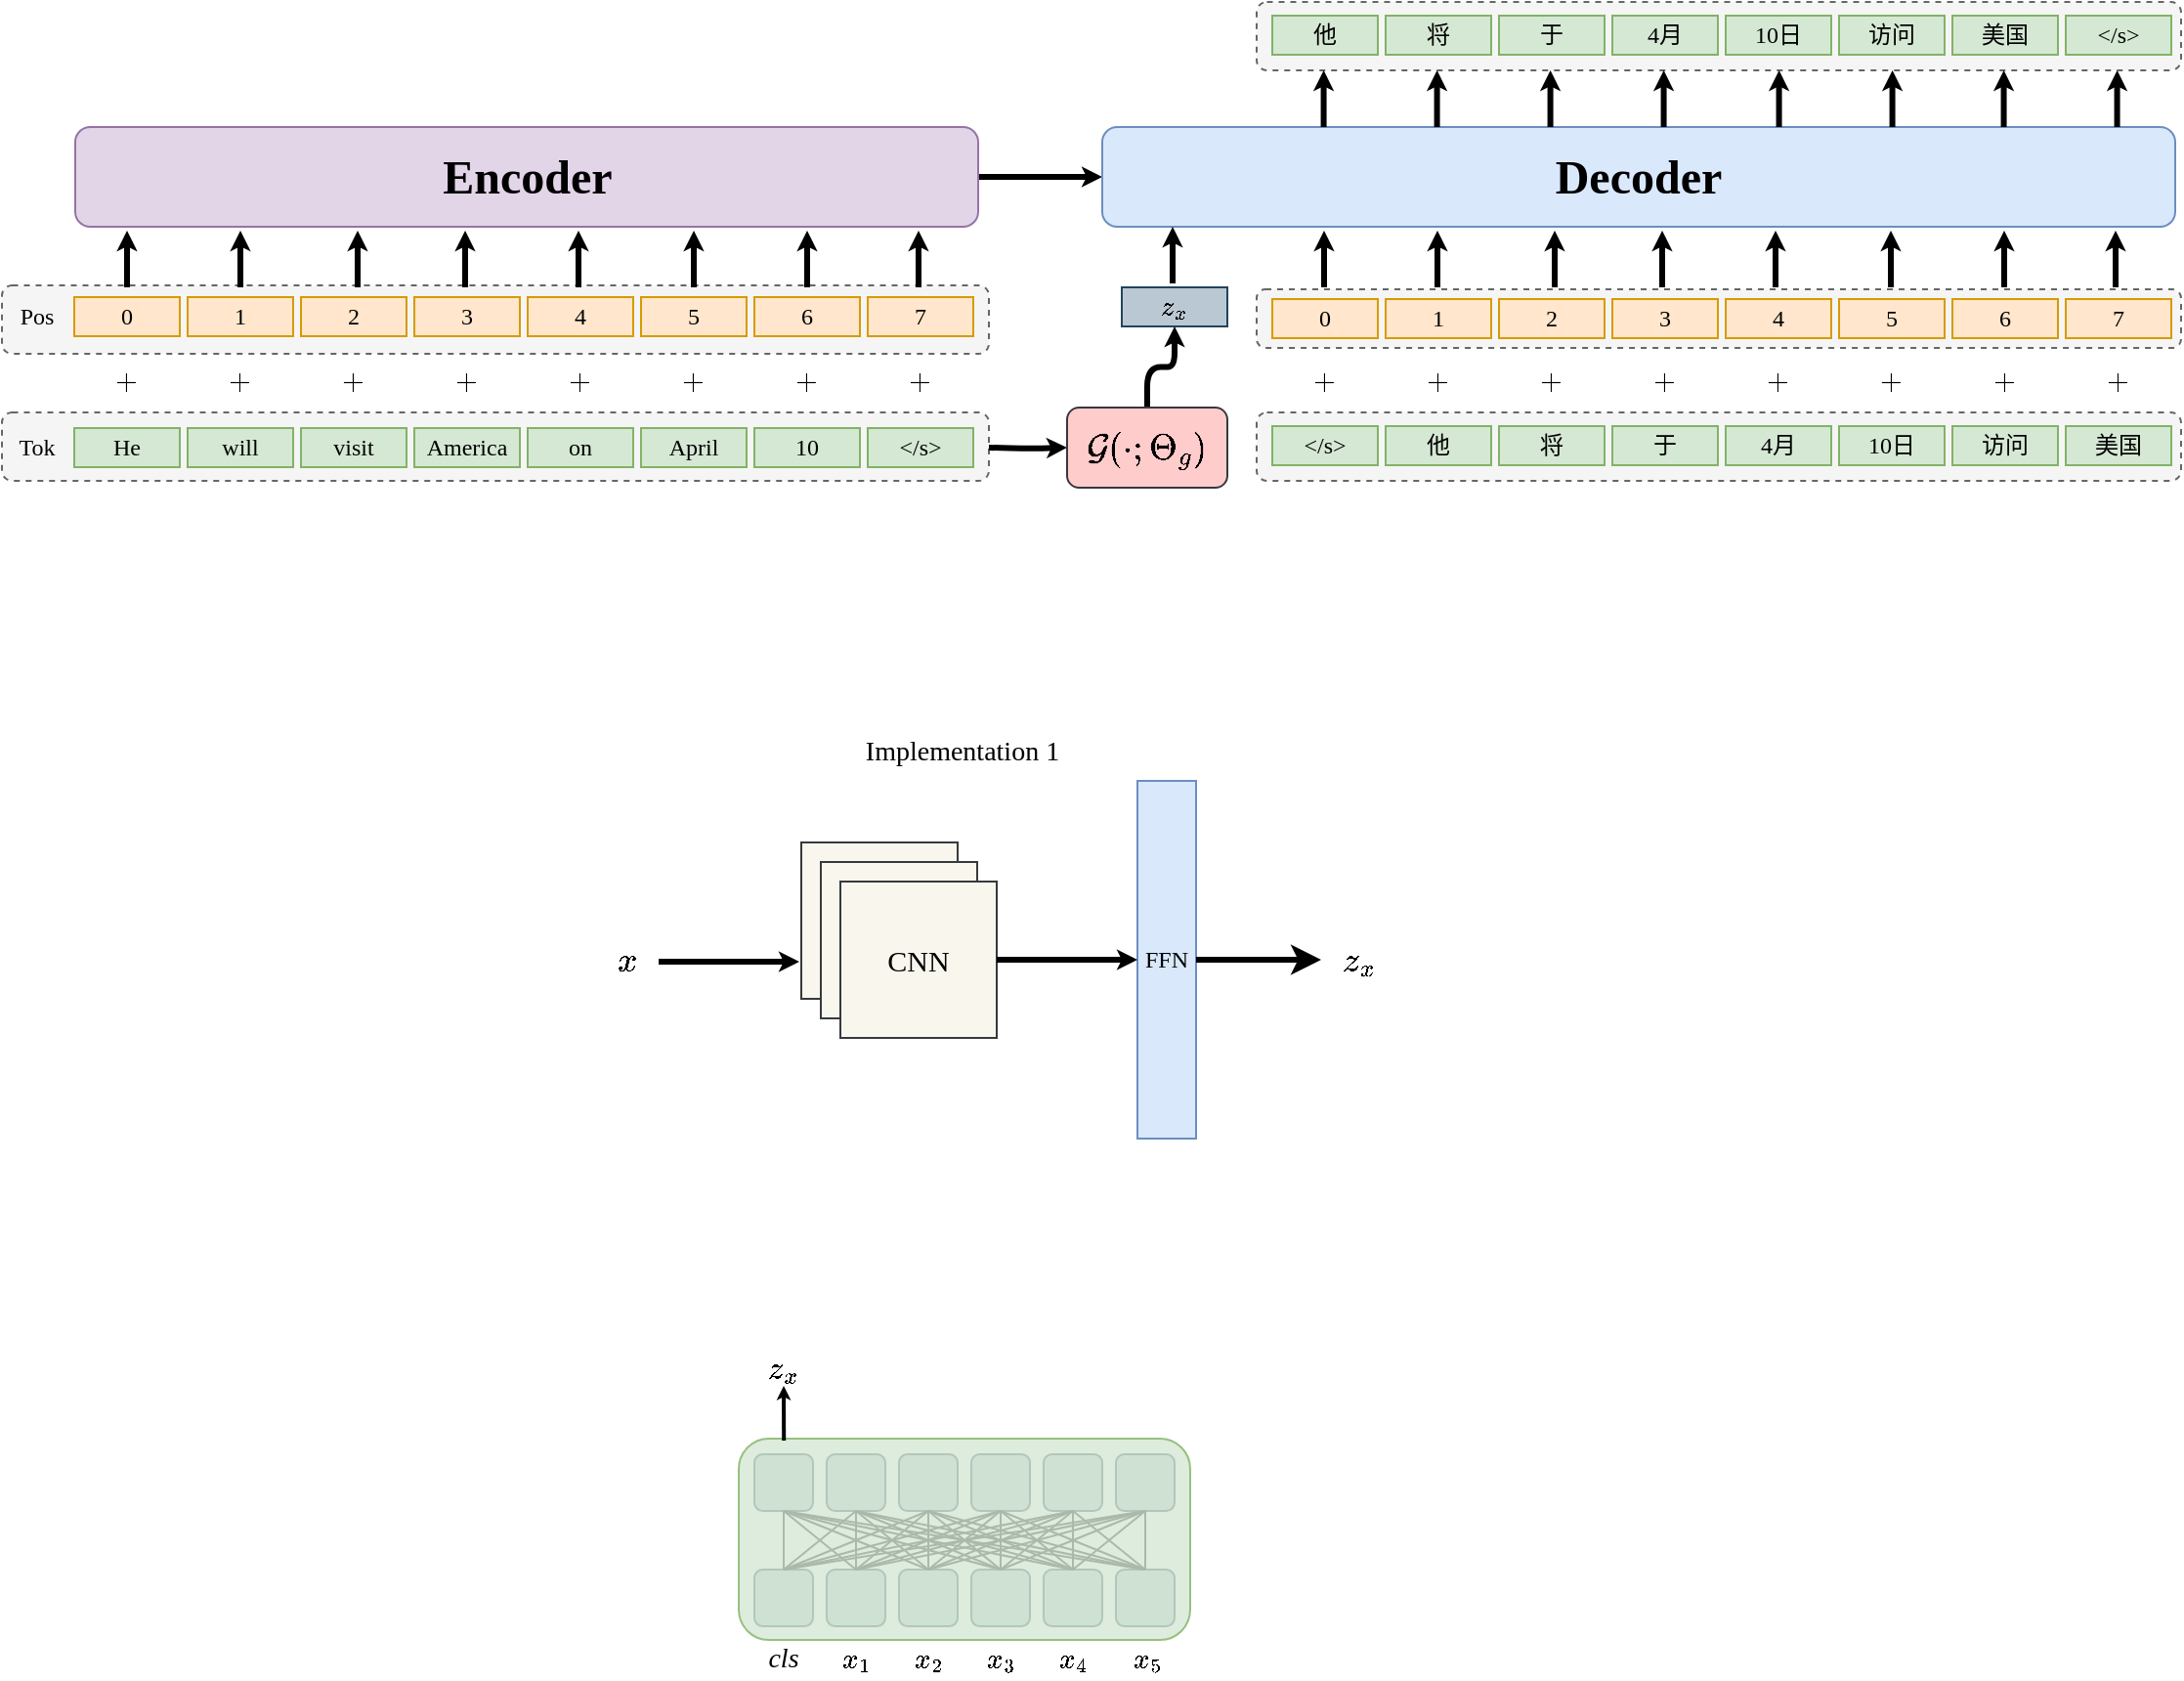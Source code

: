 <mxfile version="13.11.0" type="github">
  <diagram id="u-zB7YsOpXKorY1JXO84" name="Page-1">
    <mxGraphModel dx="1720" dy="114" grid="0" gridSize="10" guides="1" tooltips="1" connect="1" arrows="1" fold="1" page="0" pageScale="1" pageWidth="827" pageHeight="1169" math="1" shadow="0">
      <root>
        <mxCell id="0" />
        <mxCell id="1" parent="0" />
        <mxCell id="r_pDNS-UqptIWdIL0w3V-161" value="" style="rounded=1;whiteSpace=wrap;html=1;glass=0;sketch=0;fillColor=#f5f5f5;dashed=1;perimeterSpacing=0;strokeWidth=1;strokeColor=#666666;fontColor=#333333;" vertex="1" parent="1">
          <mxGeometry x="-595" y="898" width="505" height="35" as="geometry" />
        </mxCell>
        <mxCell id="r_pDNS-UqptIWdIL0w3V-160" value="" style="rounded=1;whiteSpace=wrap;html=1;glass=0;sketch=0;fillColor=#f5f5f5;dashed=1;perimeterSpacing=0;strokeWidth=1;strokeColor=#666666;fontColor=#333333;" vertex="1" parent="1">
          <mxGeometry x="47" y="963" width="473" height="35" as="geometry" />
        </mxCell>
        <mxCell id="r_pDNS-UqptIWdIL0w3V-159" value="" style="rounded=1;whiteSpace=wrap;html=1;glass=0;sketch=0;fillColor=#f5f5f5;dashed=1;perimeterSpacing=0;strokeWidth=1;strokeColor=#666666;fontColor=#333333;" vertex="1" parent="1">
          <mxGeometry x="-595" y="963" width="505" height="35" as="geometry" />
        </mxCell>
        <mxCell id="r_pDNS-UqptIWdIL0w3V-99" value="" style="rounded=1;whiteSpace=wrap;html=1;glass=0;sketch=0;fillColor=#f5f5f5;dashed=1;perimeterSpacing=0;strokeWidth=1;strokeColor=#666666;fontColor=#333333;" vertex="1" parent="1">
          <mxGeometry x="47" y="900" width="473" height="30" as="geometry" />
        </mxCell>
        <mxCell id="r_pDNS-UqptIWdIL0w3V-6" value="&lt;font face=&quot;Times New Roman&quot;&gt;America&lt;/font&gt;" style="rounded=0;whiteSpace=wrap;html=1;fillColor=#d5e8d4;strokeColor=#82b366;" vertex="1" parent="1">
          <mxGeometry x="-384" y="971" width="54" height="20" as="geometry" />
        </mxCell>
        <mxCell id="r_pDNS-UqptIWdIL0w3V-21" value="&lt;font face=&quot;Times New Roman&quot;&gt;visit&lt;/font&gt;" style="rounded=0;whiteSpace=wrap;html=1;fillColor=#d5e8d4;strokeColor=#82b366;" vertex="1" parent="1">
          <mxGeometry x="-442" y="971" width="54" height="20" as="geometry" />
        </mxCell>
        <mxCell id="r_pDNS-UqptIWdIL0w3V-22" value="&lt;font face=&quot;Times New Roman&quot;&gt;will&lt;/font&gt;" style="rounded=0;whiteSpace=wrap;html=1;fillColor=#d5e8d4;strokeColor=#82b366;" vertex="1" parent="1">
          <mxGeometry x="-500" y="971" width="54" height="20" as="geometry" />
        </mxCell>
        <mxCell id="r_pDNS-UqptIWdIL0w3V-23" value="&lt;font face=&quot;Times New Roman&quot;&gt;He&lt;/font&gt;" style="rounded=0;whiteSpace=wrap;html=1;fillColor=#d5e8d4;strokeColor=#82b366;" vertex="1" parent="1">
          <mxGeometry x="-558" y="971" width="54" height="20" as="geometry" />
        </mxCell>
        <mxCell id="r_pDNS-UqptIWdIL0w3V-177" style="edgeStyle=orthogonalEdgeStyle;rounded=1;sketch=0;orthogonalLoop=1;jettySize=auto;html=1;entryX=0;entryY=0.5;entryDx=0;entryDy=0;startSize=1;endArrow=classic;endFill=1;endSize=1;strokeColor=#000000;strokeWidth=3;" edge="1" parent="1" target="r_pDNS-UqptIWdIL0w3V-175">
          <mxGeometry relative="1" as="geometry">
            <mxPoint x="-90" y="981" as="sourcePoint" />
          </mxGeometry>
        </mxCell>
        <mxCell id="r_pDNS-UqptIWdIL0w3V-24" value="&lt;font face=&quot;Times New Roman&quot;&gt;&amp;lt;/s&amp;gt;&lt;/font&gt;" style="rounded=0;whiteSpace=wrap;html=1;fillColor=#d5e8d4;strokeColor=#82b366;" vertex="1" parent="1">
          <mxGeometry x="-152" y="971" width="54" height="20" as="geometry" />
        </mxCell>
        <mxCell id="r_pDNS-UqptIWdIL0w3V-25" value="&lt;font face=&quot;Times New Roman&quot;&gt;10&lt;/font&gt;" style="rounded=0;whiteSpace=wrap;html=1;fillColor=#d5e8d4;strokeColor=#82b366;" vertex="1" parent="1">
          <mxGeometry x="-210" y="971" width="54" height="20" as="geometry" />
        </mxCell>
        <mxCell id="r_pDNS-UqptIWdIL0w3V-26" value="&lt;font face=&quot;Times New Roman&quot;&gt;April&lt;/font&gt;" style="rounded=0;whiteSpace=wrap;html=1;fillColor=#d5e8d4;strokeColor=#82b366;" vertex="1" parent="1">
          <mxGeometry x="-268" y="971" width="54" height="20" as="geometry" />
        </mxCell>
        <mxCell id="r_pDNS-UqptIWdIL0w3V-27" value="&lt;font face=&quot;Times New Roman&quot;&gt;on&lt;/font&gt;" style="rounded=0;whiteSpace=wrap;html=1;fillColor=#d5e8d4;strokeColor=#82b366;" vertex="1" parent="1">
          <mxGeometry x="-326" y="971" width="54" height="20" as="geometry" />
        </mxCell>
        <mxCell id="r_pDNS-UqptIWdIL0w3V-39" value="&lt;font face=&quot;Times New Roman&quot;&gt;3&lt;/font&gt;" style="rounded=0;whiteSpace=wrap;html=1;fillColor=#ffe6cc;strokeColor=#d79b00;" vertex="1" parent="1">
          <mxGeometry x="-384" y="904" width="54" height="20" as="geometry" />
        </mxCell>
        <mxCell id="r_pDNS-UqptIWdIL0w3V-40" value="&lt;font face=&quot;Times New Roman&quot;&gt;2&lt;/font&gt;" style="rounded=0;whiteSpace=wrap;html=1;fillColor=#ffe6cc;strokeColor=#d79b00;" vertex="1" parent="1">
          <mxGeometry x="-442" y="904" width="54" height="20" as="geometry" />
        </mxCell>
        <mxCell id="r_pDNS-UqptIWdIL0w3V-41" value="&lt;font face=&quot;Times New Roman&quot;&gt;1&lt;/font&gt;" style="rounded=0;whiteSpace=wrap;html=1;fillColor=#ffe6cc;strokeColor=#d79b00;" vertex="1" parent="1">
          <mxGeometry x="-500" y="904" width="54" height="20" as="geometry" />
        </mxCell>
        <mxCell id="r_pDNS-UqptIWdIL0w3V-42" value="&lt;font face=&quot;Times New Roman&quot;&gt;0&lt;/font&gt;" style="rounded=0;whiteSpace=wrap;html=1;fillColor=#ffe6cc;strokeColor=#d79b00;" vertex="1" parent="1">
          <mxGeometry x="-558" y="904" width="54" height="20" as="geometry" />
        </mxCell>
        <mxCell id="r_pDNS-UqptIWdIL0w3V-43" value="&lt;font face=&quot;Times New Roman&quot;&gt;7&lt;/font&gt;" style="rounded=0;whiteSpace=wrap;html=1;fillColor=#ffe6cc;strokeColor=#d79b00;" vertex="1" parent="1">
          <mxGeometry x="-152" y="904" width="54" height="20" as="geometry" />
        </mxCell>
        <mxCell id="r_pDNS-UqptIWdIL0w3V-44" value="&lt;span style=&quot;font-family: &amp;#34;times new roman&amp;#34;&quot;&gt;6&lt;/span&gt;" style="rounded=0;whiteSpace=wrap;html=1;fillColor=#ffe6cc;strokeColor=#d79b00;" vertex="1" parent="1">
          <mxGeometry x="-210" y="904" width="54" height="20" as="geometry" />
        </mxCell>
        <mxCell id="r_pDNS-UqptIWdIL0w3V-45" value="&lt;font face=&quot;Times New Roman&quot;&gt;5&lt;/font&gt;" style="rounded=0;whiteSpace=wrap;html=1;fillColor=#ffe6cc;strokeColor=#d79b00;" vertex="1" parent="1">
          <mxGeometry x="-268" y="904" width="54" height="20" as="geometry" />
        </mxCell>
        <mxCell id="r_pDNS-UqptIWdIL0w3V-46" value="&lt;font face=&quot;Times New Roman&quot;&gt;4&lt;/font&gt;" style="rounded=0;whiteSpace=wrap;html=1;fillColor=#ffe6cc;strokeColor=#d79b00;" vertex="1" parent="1">
          <mxGeometry x="-326" y="904" width="54" height="20" as="geometry" />
        </mxCell>
        <mxCell id="r_pDNS-UqptIWdIL0w3V-108" style="edgeStyle=orthogonalEdgeStyle;rounded=0;sketch=0;orthogonalLoop=1;jettySize=auto;html=1;exitX=0.5;exitY=0;exitDx=0;exitDy=0;entryX=0.5;entryY=1;entryDx=0;entryDy=0;startSize=1;endSize=1;strokeWidth=3;" edge="1" parent="1">
          <mxGeometry relative="1" as="geometry">
            <mxPoint x="-531" y="899" as="sourcePoint" />
            <mxPoint x="-531" y="870" as="targetPoint" />
          </mxGeometry>
        </mxCell>
        <mxCell id="r_pDNS-UqptIWdIL0w3V-50" value="&lt;font face=&quot;Times New Roman&quot;&gt;Pos&lt;/font&gt;" style="text;html=1;strokeColor=none;fillColor=none;align=center;verticalAlign=middle;whiteSpace=wrap;rounded=0;shadow=1;glass=0;dashed=1;sketch=0;" vertex="1" parent="1">
          <mxGeometry x="-592" y="904" width="30" height="20" as="geometry" />
        </mxCell>
        <mxCell id="r_pDNS-UqptIWdIL0w3V-52" value="&lt;font face=&quot;Times New Roman&quot;&gt;Tok&lt;/font&gt;" style="text;html=1;strokeColor=none;fillColor=none;align=center;verticalAlign=middle;whiteSpace=wrap;rounded=0;shadow=1;glass=0;dashed=1;sketch=0;" vertex="1" parent="1">
          <mxGeometry x="-592" y="971" width="30" height="20" as="geometry" />
        </mxCell>
        <mxCell id="r_pDNS-UqptIWdIL0w3V-58" value="&lt;font face=&quot;Times New Roman&quot;&gt;于&lt;/font&gt;" style="rounded=0;whiteSpace=wrap;html=1;fillColor=#d5e8d4;strokeColor=#82b366;" vertex="1" parent="1">
          <mxGeometry x="229" y="970" width="54" height="20" as="geometry" />
        </mxCell>
        <mxCell id="r_pDNS-UqptIWdIL0w3V-59" value="&lt;font face=&quot;Times New Roman&quot;&gt;将&lt;/font&gt;" style="rounded=0;whiteSpace=wrap;html=1;fillColor=#d5e8d4;strokeColor=#82b366;" vertex="1" parent="1">
          <mxGeometry x="171" y="970" width="54" height="20" as="geometry" />
        </mxCell>
        <mxCell id="r_pDNS-UqptIWdIL0w3V-60" value="&lt;font face=&quot;Times New Roman&quot;&gt;他&lt;/font&gt;" style="rounded=0;whiteSpace=wrap;html=1;fillColor=#d5e8d4;strokeColor=#82b366;" vertex="1" parent="1">
          <mxGeometry x="113" y="970" width="54" height="20" as="geometry" />
        </mxCell>
        <mxCell id="r_pDNS-UqptIWdIL0w3V-61" value="&lt;font face=&quot;Times New Roman&quot;&gt;&amp;lt;/s&amp;gt;&lt;/font&gt;" style="rounded=0;whiteSpace=wrap;html=1;fillColor=#d5e8d4;strokeColor=#82b366;" vertex="1" parent="1">
          <mxGeometry x="55" y="970" width="54" height="20" as="geometry" />
        </mxCell>
        <mxCell id="r_pDNS-UqptIWdIL0w3V-62" value="&lt;font face=&quot;Times New Roman&quot;&gt;美国&lt;/font&gt;" style="rounded=0;whiteSpace=wrap;html=1;fillColor=#d5e8d4;strokeColor=#82b366;" vertex="1" parent="1">
          <mxGeometry x="461" y="970" width="54" height="20" as="geometry" />
        </mxCell>
        <mxCell id="r_pDNS-UqptIWdIL0w3V-63" value="&lt;font face=&quot;Times New Roman&quot;&gt;访问&lt;/font&gt;" style="rounded=0;whiteSpace=wrap;html=1;fillColor=#d5e8d4;strokeColor=#82b366;" vertex="1" parent="1">
          <mxGeometry x="403" y="970" width="54" height="20" as="geometry" />
        </mxCell>
        <mxCell id="r_pDNS-UqptIWdIL0w3V-64" value="&lt;font face=&quot;Times New Roman&quot;&gt;10日&lt;/font&gt;" style="rounded=0;whiteSpace=wrap;html=1;fillColor=#d5e8d4;strokeColor=#82b366;" vertex="1" parent="1">
          <mxGeometry x="345" y="970" width="54" height="20" as="geometry" />
        </mxCell>
        <mxCell id="r_pDNS-UqptIWdIL0w3V-65" value="&lt;font face=&quot;Times New Roman&quot;&gt;4月&lt;/font&gt;" style="rounded=0;whiteSpace=wrap;html=1;fillColor=#d5e8d4;strokeColor=#82b366;" vertex="1" parent="1">
          <mxGeometry x="287" y="970" width="54" height="20" as="geometry" />
        </mxCell>
        <mxCell id="r_pDNS-UqptIWdIL0w3V-75" value="&lt;font face=&quot;Times New Roman&quot;&gt;3&lt;/font&gt;" style="rounded=0;whiteSpace=wrap;html=1;fillColor=#ffe6cc;strokeColor=#d79b00;" vertex="1" parent="1">
          <mxGeometry x="229" y="905" width="54" height="20" as="geometry" />
        </mxCell>
        <mxCell id="r_pDNS-UqptIWdIL0w3V-76" value="&lt;font face=&quot;Times New Roman&quot;&gt;2&lt;/font&gt;" style="rounded=0;whiteSpace=wrap;html=1;fillColor=#ffe6cc;strokeColor=#d79b00;" vertex="1" parent="1">
          <mxGeometry x="171" y="905" width="54" height="20" as="geometry" />
        </mxCell>
        <mxCell id="r_pDNS-UqptIWdIL0w3V-77" value="&lt;font face=&quot;Times New Roman&quot;&gt;1&lt;/font&gt;" style="rounded=0;whiteSpace=wrap;html=1;fillColor=#ffe6cc;strokeColor=#d79b00;" vertex="1" parent="1">
          <mxGeometry x="113" y="905" width="54" height="20" as="geometry" />
        </mxCell>
        <mxCell id="r_pDNS-UqptIWdIL0w3V-78" value="&lt;font face=&quot;Times New Roman&quot;&gt;0&lt;/font&gt;" style="rounded=0;whiteSpace=wrap;html=1;fillColor=#ffe6cc;strokeColor=#d79b00;" vertex="1" parent="1">
          <mxGeometry x="55" y="905" width="54" height="20" as="geometry" />
        </mxCell>
        <mxCell id="r_pDNS-UqptIWdIL0w3V-80" value="&lt;span style=&quot;font-family: &amp;#34;times new roman&amp;#34;&quot;&gt;6&lt;/span&gt;" style="rounded=0;whiteSpace=wrap;html=1;fillColor=#ffe6cc;strokeColor=#d79b00;" vertex="1" parent="1">
          <mxGeometry x="403" y="905" width="54" height="20" as="geometry" />
        </mxCell>
        <mxCell id="r_pDNS-UqptIWdIL0w3V-81" value="&lt;font face=&quot;Times New Roman&quot;&gt;5&lt;/font&gt;" style="rounded=0;whiteSpace=wrap;html=1;fillColor=#ffe6cc;strokeColor=#d79b00;" vertex="1" parent="1">
          <mxGeometry x="345" y="905" width="54" height="20" as="geometry" />
        </mxCell>
        <mxCell id="r_pDNS-UqptIWdIL0w3V-82" value="&lt;font face=&quot;Times New Roman&quot;&gt;4&lt;/font&gt;" style="rounded=0;whiteSpace=wrap;html=1;fillColor=#ffe6cc;strokeColor=#d79b00;" vertex="1" parent="1">
          <mxGeometry x="287" y="905" width="54" height="20" as="geometry" />
        </mxCell>
        <mxCell id="r_pDNS-UqptIWdIL0w3V-103" value="&lt;span style=&quot;font-family: &amp;#34;times new roman&amp;#34;&quot;&gt;7&lt;/span&gt;" style="rounded=0;whiteSpace=wrap;html=1;fillColor=#ffe6cc;strokeColor=#d79b00;" vertex="1" parent="1">
          <mxGeometry x="461" y="905" width="54" height="20" as="geometry" />
        </mxCell>
        <mxCell id="r_pDNS-UqptIWdIL0w3V-179" style="edgeStyle=orthogonalEdgeStyle;rounded=1;sketch=0;orthogonalLoop=1;jettySize=auto;html=1;exitX=1;exitY=0.5;exitDx=0;exitDy=0;entryX=0;entryY=0.5;entryDx=0;entryDy=0;startSize=1;endArrow=classic;endFill=1;endSize=1;strokeColor=#000000;strokeWidth=3;" edge="1" parent="1" source="r_pDNS-UqptIWdIL0w3V-107" target="r_pDNS-UqptIWdIL0w3V-147">
          <mxGeometry relative="1" as="geometry" />
        </mxCell>
        <mxCell id="r_pDNS-UqptIWdIL0w3V-107" value="&lt;font face=&quot;Times New Roman&quot; style=&quot;font-size: 24px&quot;&gt;&lt;b&gt;Encoder&lt;/b&gt;&lt;/font&gt;" style="rounded=1;whiteSpace=wrap;html=1;shadow=0;glass=0;sketch=0;strokeWidth=1;fillColor=#e1d5e7;strokeColor=#9673a6;" vertex="1" parent="1">
          <mxGeometry x="-557.5" y="817" width="462" height="51" as="geometry" />
        </mxCell>
        <mxCell id="r_pDNS-UqptIWdIL0w3V-109" style="edgeStyle=orthogonalEdgeStyle;rounded=0;sketch=0;orthogonalLoop=1;jettySize=auto;html=1;exitX=0.5;exitY=0;exitDx=0;exitDy=0;entryX=0.5;entryY=1;entryDx=0;entryDy=0;startSize=1;endSize=1;strokeWidth=3;" edge="1" parent="1">
          <mxGeometry relative="1" as="geometry">
            <mxPoint x="-473" y="899" as="sourcePoint" />
            <mxPoint x="-473" y="870" as="targetPoint" />
          </mxGeometry>
        </mxCell>
        <mxCell id="r_pDNS-UqptIWdIL0w3V-110" style="edgeStyle=orthogonalEdgeStyle;rounded=0;sketch=0;orthogonalLoop=1;jettySize=auto;html=1;exitX=0.5;exitY=0;exitDx=0;exitDy=0;entryX=0.5;entryY=1;entryDx=0;entryDy=0;startSize=1;endSize=1;strokeWidth=3;" edge="1" parent="1">
          <mxGeometry relative="1" as="geometry">
            <mxPoint x="-413" y="899" as="sourcePoint" />
            <mxPoint x="-413" y="870" as="targetPoint" />
          </mxGeometry>
        </mxCell>
        <mxCell id="r_pDNS-UqptIWdIL0w3V-111" style="edgeStyle=orthogonalEdgeStyle;rounded=0;sketch=0;orthogonalLoop=1;jettySize=auto;html=1;exitX=0.5;exitY=0;exitDx=0;exitDy=0;entryX=0.5;entryY=1;entryDx=0;entryDy=0;startSize=1;endSize=1;strokeWidth=3;" edge="1" parent="1">
          <mxGeometry relative="1" as="geometry">
            <mxPoint x="-358" y="899" as="sourcePoint" />
            <mxPoint x="-358" y="870" as="targetPoint" />
          </mxGeometry>
        </mxCell>
        <mxCell id="r_pDNS-UqptIWdIL0w3V-112" style="edgeStyle=orthogonalEdgeStyle;rounded=0;sketch=0;orthogonalLoop=1;jettySize=auto;html=1;exitX=0.5;exitY=0;exitDx=0;exitDy=0;entryX=0.5;entryY=1;entryDx=0;entryDy=0;startSize=1;endSize=1;strokeWidth=3;" edge="1" parent="1">
          <mxGeometry relative="1" as="geometry">
            <mxPoint x="-300" y="899" as="sourcePoint" />
            <mxPoint x="-300" y="870" as="targetPoint" />
          </mxGeometry>
        </mxCell>
        <mxCell id="r_pDNS-UqptIWdIL0w3V-113" style="edgeStyle=orthogonalEdgeStyle;rounded=0;sketch=0;orthogonalLoop=1;jettySize=auto;html=1;exitX=0.5;exitY=0;exitDx=0;exitDy=0;entryX=0.5;entryY=1;entryDx=0;entryDy=0;startSize=1;endSize=1;strokeWidth=3;" edge="1" parent="1">
          <mxGeometry relative="1" as="geometry">
            <mxPoint x="-241" y="899" as="sourcePoint" />
            <mxPoint x="-241" y="870" as="targetPoint" />
          </mxGeometry>
        </mxCell>
        <mxCell id="r_pDNS-UqptIWdIL0w3V-114" style="edgeStyle=orthogonalEdgeStyle;rounded=0;sketch=0;orthogonalLoop=1;jettySize=auto;html=1;exitX=0.5;exitY=0;exitDx=0;exitDy=0;entryX=0.5;entryY=1;entryDx=0;entryDy=0;startSize=1;endSize=1;strokeWidth=3;" edge="1" parent="1">
          <mxGeometry relative="1" as="geometry">
            <mxPoint x="-183" y="899" as="sourcePoint" />
            <mxPoint x="-183" y="870" as="targetPoint" />
          </mxGeometry>
        </mxCell>
        <mxCell id="r_pDNS-UqptIWdIL0w3V-115" style="edgeStyle=orthogonalEdgeStyle;rounded=0;sketch=0;orthogonalLoop=1;jettySize=auto;html=1;exitX=0.5;exitY=0;exitDx=0;exitDy=0;entryX=0.5;entryY=1;entryDx=0;entryDy=0;startSize=1;endSize=1;strokeWidth=3;" edge="1" parent="1">
          <mxGeometry relative="1" as="geometry">
            <mxPoint x="-126" y="899" as="sourcePoint" />
            <mxPoint x="-126" y="870" as="targetPoint" />
          </mxGeometry>
        </mxCell>
        <mxCell id="r_pDNS-UqptIWdIL0w3V-126" value="$$+$$" style="text;html=1;strokeColor=none;fillColor=none;align=center;verticalAlign=middle;whiteSpace=wrap;rounded=0;shadow=0;glass=0;sketch=0;" vertex="1" parent="1">
          <mxGeometry x="-551" y="937" width="40" height="20" as="geometry" />
        </mxCell>
        <mxCell id="r_pDNS-UqptIWdIL0w3V-128" value="$$+$$" style="text;html=1;strokeColor=none;fillColor=none;align=center;verticalAlign=middle;whiteSpace=wrap;rounded=0;shadow=0;glass=0;sketch=0;" vertex="1" parent="1">
          <mxGeometry x="-493" y="937" width="40" height="20" as="geometry" />
        </mxCell>
        <mxCell id="r_pDNS-UqptIWdIL0w3V-129" value="$$+$$" style="text;html=1;strokeColor=none;fillColor=none;align=center;verticalAlign=middle;whiteSpace=wrap;rounded=0;shadow=0;glass=0;sketch=0;" vertex="1" parent="1">
          <mxGeometry x="-435" y="937" width="40" height="20" as="geometry" />
        </mxCell>
        <mxCell id="r_pDNS-UqptIWdIL0w3V-130" value="$$+$$" style="text;html=1;strokeColor=none;fillColor=none;align=center;verticalAlign=middle;whiteSpace=wrap;rounded=0;shadow=0;glass=0;sketch=0;" vertex="1" parent="1">
          <mxGeometry x="-377" y="937" width="40" height="20" as="geometry" />
        </mxCell>
        <mxCell id="r_pDNS-UqptIWdIL0w3V-131" value="$$+$$" style="text;html=1;strokeColor=none;fillColor=none;align=center;verticalAlign=middle;whiteSpace=wrap;rounded=0;shadow=0;glass=0;sketch=0;" vertex="1" parent="1">
          <mxGeometry x="-319" y="937" width="40" height="20" as="geometry" />
        </mxCell>
        <mxCell id="r_pDNS-UqptIWdIL0w3V-132" value="$$+$$" style="text;html=1;strokeColor=none;fillColor=none;align=center;verticalAlign=middle;whiteSpace=wrap;rounded=0;shadow=0;glass=0;sketch=0;" vertex="1" parent="1">
          <mxGeometry x="-261" y="937" width="40" height="20" as="geometry" />
        </mxCell>
        <mxCell id="r_pDNS-UqptIWdIL0w3V-133" value="$$+$$" style="text;html=1;strokeColor=none;fillColor=none;align=center;verticalAlign=middle;whiteSpace=wrap;rounded=0;shadow=0;glass=0;sketch=0;" vertex="1" parent="1">
          <mxGeometry x="-203" y="937" width="40" height="20" as="geometry" />
        </mxCell>
        <mxCell id="r_pDNS-UqptIWdIL0w3V-134" value="$$+$$" style="text;html=1;strokeColor=none;fillColor=none;align=center;verticalAlign=middle;whiteSpace=wrap;rounded=0;shadow=0;glass=0;sketch=0;" vertex="1" parent="1">
          <mxGeometry x="-145" y="937" width="40" height="20" as="geometry" />
        </mxCell>
        <mxCell id="r_pDNS-UqptIWdIL0w3V-138" value="$$+$$" style="text;html=1;strokeColor=none;fillColor=none;align=center;verticalAlign=middle;whiteSpace=wrap;rounded=0;shadow=0;glass=0;sketch=0;" vertex="1" parent="1">
          <mxGeometry x="236" y="937" width="40" height="20" as="geometry" />
        </mxCell>
        <mxCell id="r_pDNS-UqptIWdIL0w3V-139" value="$$+$$" style="text;html=1;strokeColor=none;fillColor=none;align=center;verticalAlign=middle;whiteSpace=wrap;rounded=0;shadow=0;glass=0;sketch=0;" vertex="1" parent="1">
          <mxGeometry x="294" y="937" width="40" height="20" as="geometry" />
        </mxCell>
        <mxCell id="r_pDNS-UqptIWdIL0w3V-140" value="$$+$$" style="text;html=1;strokeColor=none;fillColor=none;align=center;verticalAlign=middle;whiteSpace=wrap;rounded=0;shadow=0;glass=0;sketch=0;" vertex="1" parent="1">
          <mxGeometry x="352" y="937" width="40" height="20" as="geometry" />
        </mxCell>
        <mxCell id="r_pDNS-UqptIWdIL0w3V-141" value="$$+$$" style="text;html=1;strokeColor=none;fillColor=none;align=center;verticalAlign=middle;whiteSpace=wrap;rounded=0;shadow=0;glass=0;sketch=0;" vertex="1" parent="1">
          <mxGeometry x="410" y="937" width="40" height="20" as="geometry" />
        </mxCell>
        <mxCell id="r_pDNS-UqptIWdIL0w3V-142" value="$$+$$" style="text;html=1;strokeColor=none;fillColor=none;align=center;verticalAlign=middle;whiteSpace=wrap;rounded=0;shadow=0;glass=0;sketch=0;" vertex="1" parent="1">
          <mxGeometry x="468" y="937" width="40" height="20" as="geometry" />
        </mxCell>
        <mxCell id="r_pDNS-UqptIWdIL0w3V-143" value="$$+$$" style="text;html=1;strokeColor=none;fillColor=none;align=center;verticalAlign=middle;whiteSpace=wrap;rounded=0;shadow=0;glass=0;sketch=0;" vertex="1" parent="1">
          <mxGeometry x="178" y="937" width="40" height="20" as="geometry" />
        </mxCell>
        <mxCell id="r_pDNS-UqptIWdIL0w3V-144" value="$$+$$" style="text;html=1;strokeColor=none;fillColor=none;align=center;verticalAlign=middle;whiteSpace=wrap;rounded=0;shadow=0;glass=0;sketch=0;" vertex="1" parent="1">
          <mxGeometry x="120" y="937" width="40" height="20" as="geometry" />
        </mxCell>
        <mxCell id="r_pDNS-UqptIWdIL0w3V-145" value="$$+$$" style="text;html=1;strokeColor=none;fillColor=none;align=center;verticalAlign=middle;whiteSpace=wrap;rounded=0;shadow=0;glass=0;sketch=0;" vertex="1" parent="1">
          <mxGeometry x="62" y="937" width="40" height="20" as="geometry" />
        </mxCell>
        <mxCell id="r_pDNS-UqptIWdIL0w3V-146" style="edgeStyle=orthogonalEdgeStyle;rounded=0;sketch=0;orthogonalLoop=1;jettySize=auto;html=1;exitX=0.5;exitY=0;exitDx=0;exitDy=0;entryX=0.5;entryY=1;entryDx=0;entryDy=0;startSize=1;endSize=1;strokeWidth=3;" edge="1" parent="1">
          <mxGeometry relative="1" as="geometry">
            <mxPoint x="81.5" y="899" as="sourcePoint" />
            <mxPoint x="81.5" y="870" as="targetPoint" />
          </mxGeometry>
        </mxCell>
        <mxCell id="r_pDNS-UqptIWdIL0w3V-147" value="&lt;font face=&quot;Times New Roman&quot; style=&quot;font-size: 24px&quot;&gt;&lt;b&gt;Decoder&lt;/b&gt;&lt;/font&gt;" style="rounded=1;whiteSpace=wrap;html=1;shadow=0;glass=0;sketch=0;strokeWidth=1;fillColor=#dae8fc;strokeColor=#6c8ebf;" vertex="1" parent="1">
          <mxGeometry x="-32" y="817" width="549" height="51" as="geometry" />
        </mxCell>
        <mxCell id="r_pDNS-UqptIWdIL0w3V-148" style="edgeStyle=orthogonalEdgeStyle;rounded=0;sketch=0;orthogonalLoop=1;jettySize=auto;html=1;exitX=0.5;exitY=0;exitDx=0;exitDy=0;entryX=0.5;entryY=1;entryDx=0;entryDy=0;startSize=1;endSize=1;strokeWidth=3;" edge="1" parent="1">
          <mxGeometry relative="1" as="geometry">
            <mxPoint x="139.5" y="899" as="sourcePoint" />
            <mxPoint x="139.5" y="870" as="targetPoint" />
          </mxGeometry>
        </mxCell>
        <mxCell id="r_pDNS-UqptIWdIL0w3V-149" style="edgeStyle=orthogonalEdgeStyle;rounded=0;sketch=0;orthogonalLoop=1;jettySize=auto;html=1;exitX=0.5;exitY=0;exitDx=0;exitDy=0;entryX=0.5;entryY=1;entryDx=0;entryDy=0;startSize=1;endSize=1;strokeWidth=3;" edge="1" parent="1">
          <mxGeometry relative="1" as="geometry">
            <mxPoint x="199.5" y="899" as="sourcePoint" />
            <mxPoint x="199.5" y="870" as="targetPoint" />
          </mxGeometry>
        </mxCell>
        <mxCell id="r_pDNS-UqptIWdIL0w3V-150" style="edgeStyle=orthogonalEdgeStyle;rounded=0;sketch=0;orthogonalLoop=1;jettySize=auto;html=1;exitX=0.5;exitY=0;exitDx=0;exitDy=0;entryX=0.5;entryY=1;entryDx=0;entryDy=0;startSize=1;endSize=1;strokeWidth=3;" edge="1" parent="1">
          <mxGeometry relative="1" as="geometry">
            <mxPoint x="254.5" y="899" as="sourcePoint" />
            <mxPoint x="254.5" y="870" as="targetPoint" />
          </mxGeometry>
        </mxCell>
        <mxCell id="r_pDNS-UqptIWdIL0w3V-151" style="edgeStyle=orthogonalEdgeStyle;rounded=0;sketch=0;orthogonalLoop=1;jettySize=auto;html=1;exitX=0.5;exitY=0;exitDx=0;exitDy=0;entryX=0.5;entryY=1;entryDx=0;entryDy=0;startSize=1;endSize=1;strokeWidth=3;" edge="1" parent="1">
          <mxGeometry relative="1" as="geometry">
            <mxPoint x="312.5" y="899" as="sourcePoint" />
            <mxPoint x="312.5" y="870" as="targetPoint" />
          </mxGeometry>
        </mxCell>
        <mxCell id="r_pDNS-UqptIWdIL0w3V-152" style="edgeStyle=orthogonalEdgeStyle;rounded=0;sketch=0;orthogonalLoop=1;jettySize=auto;html=1;exitX=0.5;exitY=0;exitDx=0;exitDy=0;entryX=0.5;entryY=1;entryDx=0;entryDy=0;startSize=1;endSize=1;strokeWidth=3;" edge="1" parent="1">
          <mxGeometry relative="1" as="geometry">
            <mxPoint x="371.5" y="899" as="sourcePoint" />
            <mxPoint x="371.5" y="870" as="targetPoint" />
          </mxGeometry>
        </mxCell>
        <mxCell id="r_pDNS-UqptIWdIL0w3V-153" style="edgeStyle=orthogonalEdgeStyle;rounded=0;sketch=0;orthogonalLoop=1;jettySize=auto;html=1;exitX=0.5;exitY=0;exitDx=0;exitDy=0;entryX=0.5;entryY=1;entryDx=0;entryDy=0;startSize=1;endSize=1;strokeWidth=3;" edge="1" parent="1">
          <mxGeometry relative="1" as="geometry">
            <mxPoint x="429.5" y="899" as="sourcePoint" />
            <mxPoint x="429.5" y="870" as="targetPoint" />
          </mxGeometry>
        </mxCell>
        <mxCell id="r_pDNS-UqptIWdIL0w3V-154" style="edgeStyle=orthogonalEdgeStyle;rounded=0;sketch=0;orthogonalLoop=1;jettySize=auto;html=1;exitX=0.5;exitY=0;exitDx=0;exitDy=0;entryX=0.5;entryY=1;entryDx=0;entryDy=0;startSize=1;endSize=1;strokeWidth=3;" edge="1" parent="1">
          <mxGeometry relative="1" as="geometry">
            <mxPoint x="486.5" y="899" as="sourcePoint" />
            <mxPoint x="486.5" y="870" as="targetPoint" />
          </mxGeometry>
        </mxCell>
        <mxCell id="r_pDNS-UqptIWdIL0w3V-156" value="$$z_x$$" style="rounded=0;whiteSpace=wrap;html=1;fillColor=#bac8d3;strokeColor=#23445d;" vertex="1" parent="1">
          <mxGeometry x="-22" y="899" width="54" height="20" as="geometry" />
        </mxCell>
        <mxCell id="r_pDNS-UqptIWdIL0w3V-157" style="edgeStyle=orthogonalEdgeStyle;rounded=0;sketch=0;orthogonalLoop=1;jettySize=auto;html=1;exitX=0.5;exitY=0;exitDx=0;exitDy=0;entryX=0.5;entryY=1;entryDx=0;entryDy=0;startSize=1;endSize=1;strokeWidth=3;" edge="1" parent="1">
          <mxGeometry relative="1" as="geometry">
            <mxPoint x="4" y="897" as="sourcePoint" />
            <mxPoint x="4" y="868" as="targetPoint" />
            <Array as="points">
              <mxPoint x="4.5" y="868" />
            </Array>
          </mxGeometry>
        </mxCell>
        <mxCell id="r_pDNS-UqptIWdIL0w3V-178" style="edgeStyle=orthogonalEdgeStyle;rounded=1;sketch=0;orthogonalLoop=1;jettySize=auto;html=1;exitX=0.5;exitY=0;exitDx=0;exitDy=0;entryX=0.5;entryY=1;entryDx=0;entryDy=0;startSize=1;endArrow=classic;endFill=1;endSize=1;strokeColor=#000000;strokeWidth=3;" edge="1" parent="1" source="r_pDNS-UqptIWdIL0w3V-175" target="r_pDNS-UqptIWdIL0w3V-156">
          <mxGeometry relative="1" as="geometry" />
        </mxCell>
        <mxCell id="r_pDNS-UqptIWdIL0w3V-175" value="&lt;font face=&quot;Times New Roman&quot; size=&quot;1&quot;&gt;&lt;b style=&quot;font-size: 18px&quot;&gt;$$\mathcal{G}(\cdot;\Theta_{g})$$&lt;/b&gt;&lt;/font&gt;" style="rounded=1;whiteSpace=wrap;html=1;shadow=0;glass=0;sketch=0;strokeWidth=1;fillColor=#ffcccc;strokeColor=#36393d;" vertex="1" parent="1">
          <mxGeometry x="-50" y="960.5" width="82" height="41" as="geometry" />
        </mxCell>
        <mxCell id="r_pDNS-UqptIWdIL0w3V-180" value="" style="rounded=1;whiteSpace=wrap;html=1;glass=0;sketch=0;fillColor=#f5f5f5;dashed=1;perimeterSpacing=0;strokeWidth=1;strokeColor=#666666;fontColor=#333333;" vertex="1" parent="1">
          <mxGeometry x="47" y="753" width="473" height="35" as="geometry" />
        </mxCell>
        <mxCell id="r_pDNS-UqptIWdIL0w3V-181" value="&lt;font face=&quot;Times New Roman&quot;&gt;4月&lt;/font&gt;" style="rounded=0;whiteSpace=wrap;html=1;fillColor=#d5e8d4;strokeColor=#82b366;" vertex="1" parent="1">
          <mxGeometry x="229" y="760" width="54" height="20" as="geometry" />
        </mxCell>
        <mxCell id="r_pDNS-UqptIWdIL0w3V-182" value="&lt;font face=&quot;Times New Roman&quot;&gt;于&lt;/font&gt;" style="rounded=0;whiteSpace=wrap;html=1;fillColor=#d5e8d4;strokeColor=#82b366;" vertex="1" parent="1">
          <mxGeometry x="171" y="760" width="54" height="20" as="geometry" />
        </mxCell>
        <mxCell id="r_pDNS-UqptIWdIL0w3V-183" value="&lt;font face=&quot;Times New Roman&quot;&gt;将&lt;/font&gt;" style="rounded=0;whiteSpace=wrap;html=1;fillColor=#d5e8d4;strokeColor=#82b366;" vertex="1" parent="1">
          <mxGeometry x="113" y="760" width="54" height="20" as="geometry" />
        </mxCell>
        <mxCell id="r_pDNS-UqptIWdIL0w3V-184" value="&lt;font face=&quot;Times New Roman&quot;&gt;他&lt;/font&gt;" style="rounded=0;whiteSpace=wrap;html=1;fillColor=#d5e8d4;strokeColor=#82b366;" vertex="1" parent="1">
          <mxGeometry x="55" y="760" width="54" height="20" as="geometry" />
        </mxCell>
        <mxCell id="r_pDNS-UqptIWdIL0w3V-185" value="&lt;font face=&quot;Times New Roman&quot;&gt;&amp;lt;/s&amp;gt;&lt;/font&gt;" style="rounded=0;whiteSpace=wrap;html=1;fillColor=#d5e8d4;strokeColor=#82b366;" vertex="1" parent="1">
          <mxGeometry x="461" y="760" width="54" height="20" as="geometry" />
        </mxCell>
        <mxCell id="r_pDNS-UqptIWdIL0w3V-186" value="&lt;font face=&quot;Times New Roman&quot;&gt;美国&lt;/font&gt;" style="rounded=0;whiteSpace=wrap;html=1;fillColor=#d5e8d4;strokeColor=#82b366;" vertex="1" parent="1">
          <mxGeometry x="403" y="760" width="54" height="20" as="geometry" />
        </mxCell>
        <mxCell id="r_pDNS-UqptIWdIL0w3V-187" value="&lt;font face=&quot;Times New Roman&quot;&gt;访问&lt;/font&gt;" style="rounded=0;whiteSpace=wrap;html=1;fillColor=#d5e8d4;strokeColor=#82b366;" vertex="1" parent="1">
          <mxGeometry x="345" y="760" width="54" height="20" as="geometry" />
        </mxCell>
        <mxCell id="r_pDNS-UqptIWdIL0w3V-188" value="&lt;font face=&quot;Times New Roman&quot;&gt;10日&lt;/font&gt;" style="rounded=0;whiteSpace=wrap;html=1;fillColor=#d5e8d4;strokeColor=#82b366;" vertex="1" parent="1">
          <mxGeometry x="287" y="760" width="54" height="20" as="geometry" />
        </mxCell>
        <mxCell id="r_pDNS-UqptIWdIL0w3V-191" style="edgeStyle=orthogonalEdgeStyle;rounded=0;sketch=0;orthogonalLoop=1;jettySize=auto;html=1;exitX=0.5;exitY=0;exitDx=0;exitDy=0;entryX=0.5;entryY=1;entryDx=0;entryDy=0;startSize=1;endSize=1;strokeWidth=3;" edge="1" parent="1">
          <mxGeometry relative="1" as="geometry">
            <mxPoint x="81.29" y="817" as="sourcePoint" />
            <mxPoint x="81.29" y="788" as="targetPoint" />
          </mxGeometry>
        </mxCell>
        <mxCell id="r_pDNS-UqptIWdIL0w3V-192" style="edgeStyle=orthogonalEdgeStyle;rounded=0;sketch=0;orthogonalLoop=1;jettySize=auto;html=1;exitX=0.5;exitY=0;exitDx=0;exitDy=0;entryX=0.5;entryY=1;entryDx=0;entryDy=0;startSize=1;endSize=1;strokeWidth=3;" edge="1" parent="1">
          <mxGeometry relative="1" as="geometry">
            <mxPoint x="139.29" y="817" as="sourcePoint" />
            <mxPoint x="139.29" y="788" as="targetPoint" />
          </mxGeometry>
        </mxCell>
        <mxCell id="r_pDNS-UqptIWdIL0w3V-195" style="edgeStyle=orthogonalEdgeStyle;rounded=0;sketch=0;orthogonalLoop=1;jettySize=auto;html=1;exitX=0.5;exitY=0;exitDx=0;exitDy=0;entryX=0.5;entryY=1;entryDx=0;entryDy=0;startSize=1;endSize=1;strokeWidth=3;" edge="1" parent="1">
          <mxGeometry relative="1" as="geometry">
            <mxPoint x="197.29" y="817" as="sourcePoint" />
            <mxPoint x="197.29" y="788" as="targetPoint" />
          </mxGeometry>
        </mxCell>
        <mxCell id="r_pDNS-UqptIWdIL0w3V-196" style="edgeStyle=orthogonalEdgeStyle;rounded=0;sketch=0;orthogonalLoop=1;jettySize=auto;html=1;exitX=0.5;exitY=0;exitDx=0;exitDy=0;entryX=0.5;entryY=1;entryDx=0;entryDy=0;startSize=1;endSize=1;strokeWidth=3;" edge="1" parent="1">
          <mxGeometry relative="1" as="geometry">
            <mxPoint x="255.29" y="817" as="sourcePoint" />
            <mxPoint x="255.29" y="788" as="targetPoint" />
          </mxGeometry>
        </mxCell>
        <mxCell id="r_pDNS-UqptIWdIL0w3V-197" style="edgeStyle=orthogonalEdgeStyle;rounded=0;sketch=0;orthogonalLoop=1;jettySize=auto;html=1;exitX=0.5;exitY=0;exitDx=0;exitDy=0;entryX=0.5;entryY=1;entryDx=0;entryDy=0;startSize=1;endSize=1;strokeWidth=3;" edge="1" parent="1">
          <mxGeometry relative="1" as="geometry">
            <mxPoint x="314.29" y="817" as="sourcePoint" />
            <mxPoint x="314.29" y="788" as="targetPoint" />
            <Array as="points">
              <mxPoint x="314" y="788" />
            </Array>
          </mxGeometry>
        </mxCell>
        <mxCell id="r_pDNS-UqptIWdIL0w3V-198" style="edgeStyle=orthogonalEdgeStyle;rounded=0;sketch=0;orthogonalLoop=1;jettySize=auto;html=1;exitX=0.5;exitY=0;exitDx=0;exitDy=0;entryX=0.5;entryY=1;entryDx=0;entryDy=0;startSize=1;endSize=1;strokeWidth=3;" edge="1" parent="1">
          <mxGeometry relative="1" as="geometry">
            <mxPoint x="372.29" y="817" as="sourcePoint" />
            <mxPoint x="372.29" y="788" as="targetPoint" />
            <Array as="points">
              <mxPoint x="372" y="788" />
            </Array>
          </mxGeometry>
        </mxCell>
        <mxCell id="r_pDNS-UqptIWdIL0w3V-199" style="edgeStyle=orthogonalEdgeStyle;rounded=0;sketch=0;orthogonalLoop=1;jettySize=auto;html=1;exitX=0.5;exitY=0;exitDx=0;exitDy=0;entryX=0.5;entryY=1;entryDx=0;entryDy=0;startSize=1;endSize=1;strokeWidth=3;" edge="1" parent="1">
          <mxGeometry relative="1" as="geometry">
            <mxPoint x="429.29" y="817" as="sourcePoint" />
            <mxPoint x="429.29" y="788" as="targetPoint" />
            <Array as="points">
              <mxPoint x="429" y="788" />
            </Array>
          </mxGeometry>
        </mxCell>
        <mxCell id="r_pDNS-UqptIWdIL0w3V-200" style="edgeStyle=orthogonalEdgeStyle;rounded=0;sketch=0;orthogonalLoop=1;jettySize=auto;html=1;exitX=0.5;exitY=0;exitDx=0;exitDy=0;entryX=0.5;entryY=1;entryDx=0;entryDy=0;startSize=1;endSize=1;strokeWidth=3;" edge="1" parent="1">
          <mxGeometry relative="1" as="geometry">
            <mxPoint x="487.29" y="817" as="sourcePoint" />
            <mxPoint x="487.29" y="788" as="targetPoint" />
            <Array as="points">
              <mxPoint x="487" y="788" />
            </Array>
          </mxGeometry>
        </mxCell>
        <mxCell id="r_pDNS-UqptIWdIL0w3V-205" value="" style="whiteSpace=wrap;html=1;aspect=fixed;rounded=0;shadow=0;glass=0;sketch=0;strokeColor=#36393d;strokeWidth=1;fillColor=#f9f7ed;" vertex="1" parent="1">
          <mxGeometry x="-186" y="1183" width="80" height="80" as="geometry" />
        </mxCell>
        <mxCell id="r_pDNS-UqptIWdIL0w3V-206" value="" style="whiteSpace=wrap;html=1;aspect=fixed;rounded=0;shadow=0;glass=0;sketch=0;strokeColor=#36393d;strokeWidth=1;fillColor=#f9f7ed;" vertex="1" parent="1">
          <mxGeometry x="-176" y="1193" width="80" height="80" as="geometry" />
        </mxCell>
        <mxCell id="r_pDNS-UqptIWdIL0w3V-207" value="" style="whiteSpace=wrap;html=1;aspect=fixed;rounded=0;shadow=0;glass=0;sketch=0;strokeColor=#36393d;strokeWidth=1;fillColor=#f9f7ed;" vertex="1" parent="1">
          <mxGeometry x="-166" y="1203" width="80" height="80" as="geometry" />
        </mxCell>
        <mxCell id="r_pDNS-UqptIWdIL0w3V-209" value="&lt;font face=&quot;Times New Roman&quot; style=&quot;font-size: 15px&quot;&gt;CNN&lt;/font&gt;" style="text;html=1;fillColor=#f9f7ed;align=center;verticalAlign=middle;whiteSpace=wrap;rounded=0;shadow=0;glass=0;sketch=0;" vertex="1" parent="1">
          <mxGeometry x="-146" y="1233" width="40" height="20" as="geometry" />
        </mxCell>
        <mxCell id="r_pDNS-UqptIWdIL0w3V-213" value="&lt;font face=&quot;Times New Roman&quot;&gt;FFN&lt;/font&gt;" style="rounded=0;whiteSpace=wrap;html=1;shadow=0;glass=0;sketch=0;strokeWidth=1;fillColor=#dae8fc;strokeColor=#6c8ebf;" vertex="1" parent="1">
          <mxGeometry x="-14" y="1151.5" width="30" height="183" as="geometry" />
        </mxCell>
        <mxCell id="r_pDNS-UqptIWdIL0w3V-214" style="edgeStyle=orthogonalEdgeStyle;rounded=0;sketch=0;orthogonalLoop=1;jettySize=auto;html=1;exitX=1;exitY=0.5;exitDx=0;exitDy=0;entryX=0;entryY=0.5;entryDx=0;entryDy=0;startSize=1;endSize=1;strokeWidth=3;" edge="1" parent="1" source="r_pDNS-UqptIWdIL0w3V-207" target="r_pDNS-UqptIWdIL0w3V-213">
          <mxGeometry relative="1" as="geometry">
            <mxPoint x="-521" y="909" as="sourcePoint" />
            <mxPoint x="-521" y="880" as="targetPoint" />
          </mxGeometry>
        </mxCell>
        <mxCell id="r_pDNS-UqptIWdIL0w3V-217" value="&lt;font style=&quot;font-size: 15px&quot;&gt;$$x$$&lt;/font&gt;" style="text;html=1;strokeColor=none;fillColor=none;align=center;verticalAlign=middle;whiteSpace=wrap;rounded=0;shadow=0;glass=0;sketch=0;" vertex="1" parent="1">
          <mxGeometry x="-295" y="1231.5" width="40" height="23" as="geometry" />
        </mxCell>
        <mxCell id="r_pDNS-UqptIWdIL0w3V-219" style="edgeStyle=orthogonalEdgeStyle;rounded=0;sketch=0;orthogonalLoop=1;jettySize=auto;html=1;exitX=1;exitY=0.5;exitDx=0;exitDy=0;entryX=0;entryY=0.5;entryDx=0;entryDy=0;startSize=1;endSize=1;strokeWidth=3;" edge="1" parent="1">
          <mxGeometry relative="1" as="geometry">
            <mxPoint x="-259.0" y="1244.0" as="sourcePoint" />
            <mxPoint x="-187" y="1244" as="targetPoint" />
          </mxGeometry>
        </mxCell>
        <mxCell id="r_pDNS-UqptIWdIL0w3V-220" value="&lt;font style=&quot;font-size: 15px&quot;&gt;$$z_x$$&lt;/font&gt;" style="text;html=1;strokeColor=none;fillColor=none;align=center;verticalAlign=middle;whiteSpace=wrap;rounded=0;shadow=0;glass=0;sketch=0;" vertex="1" parent="1">
          <mxGeometry x="80" y="1231.5" width="40" height="23" as="geometry" />
        </mxCell>
        <mxCell id="r_pDNS-UqptIWdIL0w3V-223" value="" style="endArrow=classic;html=1;strokeColor=#000000;strokeWidth=3;entryX=0;entryY=0.5;entryDx=0;entryDy=0;exitX=1;exitY=0.5;exitDx=0;exitDy=0;" edge="1" parent="1" source="r_pDNS-UqptIWdIL0w3V-213" target="r_pDNS-UqptIWdIL0w3V-220">
          <mxGeometry width="50" height="50" relative="1" as="geometry">
            <mxPoint x="-66" y="1179" as="sourcePoint" />
            <mxPoint x="-16" y="1129" as="targetPoint" />
          </mxGeometry>
        </mxCell>
        <mxCell id="r_pDNS-UqptIWdIL0w3V-224" value="&lt;font face=&quot;Times New Roman&quot; style=&quot;font-size: 14px&quot;&gt;Implementation 1&lt;/font&gt;" style="text;html=1;align=center;verticalAlign=middle;resizable=0;points=[];autosize=1;" vertex="1" parent="1">
          <mxGeometry x="-159" y="1127" width="109" height="19" as="geometry" />
        </mxCell>
        <mxCell id="r_pDNS-UqptIWdIL0w3V-225" value="" style="rounded=1;whiteSpace=wrap;html=1;shadow=0;glass=0;sketch=0;strokeColor=#23445d;strokeWidth=1;fillColor=#bac8d3;" vertex="1" parent="1">
          <mxGeometry x="-210" y="1496" width="30" height="29" as="geometry" />
        </mxCell>
        <mxCell id="r_pDNS-UqptIWdIL0w3V-226" value="" style="rounded=1;whiteSpace=wrap;html=1;shadow=0;glass=0;sketch=0;strokeColor=#23445d;strokeWidth=1;fillColor=#bac8d3;" vertex="1" parent="1">
          <mxGeometry x="-173" y="1496" width="30" height="29" as="geometry" />
        </mxCell>
        <mxCell id="r_pDNS-UqptIWdIL0w3V-227" value="" style="rounded=1;whiteSpace=wrap;html=1;shadow=0;glass=0;sketch=0;strokeColor=#23445d;strokeWidth=1;fillColor=#bac8d3;" vertex="1" parent="1">
          <mxGeometry x="-136" y="1496" width="30" height="29" as="geometry" />
        </mxCell>
        <mxCell id="r_pDNS-UqptIWdIL0w3V-228" value="" style="rounded=1;whiteSpace=wrap;html=1;shadow=0;glass=0;sketch=0;strokeColor=#23445d;strokeWidth=1;fillColor=#bac8d3;" vertex="1" parent="1">
          <mxGeometry x="-99" y="1496" width="30" height="29" as="geometry" />
        </mxCell>
        <mxCell id="r_pDNS-UqptIWdIL0w3V-229" value="" style="rounded=1;whiteSpace=wrap;html=1;shadow=0;glass=0;sketch=0;strokeColor=#23445d;strokeWidth=1;fillColor=#bac8d3;" vertex="1" parent="1">
          <mxGeometry x="-62" y="1496" width="30" height="29" as="geometry" />
        </mxCell>
        <mxCell id="r_pDNS-UqptIWdIL0w3V-230" value="" style="rounded=1;whiteSpace=wrap;html=1;shadow=0;glass=0;sketch=0;strokeColor=#23445d;strokeWidth=1;fillColor=#bac8d3;" vertex="1" parent="1">
          <mxGeometry x="-25" y="1496" width="30" height="29" as="geometry" />
        </mxCell>
        <mxCell id="r_pDNS-UqptIWdIL0w3V-231" value="" style="rounded=1;whiteSpace=wrap;html=1;shadow=0;glass=0;sketch=0;strokeColor=#23445d;strokeWidth=1;fillColor=#bac8d3;" vertex="1" parent="1">
          <mxGeometry x="-210" y="1555" width="30" height="29" as="geometry" />
        </mxCell>
        <mxCell id="r_pDNS-UqptIWdIL0w3V-232" value="" style="rounded=1;whiteSpace=wrap;html=1;shadow=0;glass=0;sketch=0;strokeColor=#23445d;strokeWidth=1;fillColor=#bac8d3;" vertex="1" parent="1">
          <mxGeometry x="-173" y="1555" width="30" height="29" as="geometry" />
        </mxCell>
        <mxCell id="r_pDNS-UqptIWdIL0w3V-233" value="" style="rounded=1;whiteSpace=wrap;html=1;shadow=0;glass=0;sketch=0;strokeColor=#23445d;strokeWidth=1;fillColor=#bac8d3;" vertex="1" parent="1">
          <mxGeometry x="-136" y="1555" width="30" height="29" as="geometry" />
        </mxCell>
        <mxCell id="r_pDNS-UqptIWdIL0w3V-234" value="" style="rounded=1;whiteSpace=wrap;html=1;shadow=0;glass=0;sketch=0;strokeColor=#23445d;strokeWidth=1;fillColor=#bac8d3;" vertex="1" parent="1">
          <mxGeometry x="-99" y="1555" width="30" height="29" as="geometry" />
        </mxCell>
        <mxCell id="r_pDNS-UqptIWdIL0w3V-235" value="" style="rounded=1;whiteSpace=wrap;html=1;shadow=0;glass=0;sketch=0;strokeColor=#23445d;strokeWidth=1;fillColor=#bac8d3;" vertex="1" parent="1">
          <mxGeometry x="-62" y="1555" width="30" height="29" as="geometry" />
        </mxCell>
        <mxCell id="r_pDNS-UqptIWdIL0w3V-236" value="" style="rounded=1;whiteSpace=wrap;html=1;shadow=0;glass=0;sketch=0;strokeColor=#23445d;strokeWidth=1;fillColor=#bac8d3;" vertex="1" parent="1">
          <mxGeometry x="-25" y="1555" width="30" height="29" as="geometry" />
        </mxCell>
        <mxCell id="r_pDNS-UqptIWdIL0w3V-237" value="&lt;font face=&quot;Times New Roman&quot; size=&quot;1&quot;&gt;&lt;i style=&quot;font-size: 14px&quot;&gt;cls&lt;/i&gt;&lt;/font&gt;" style="text;html=1;strokeColor=none;fillColor=none;align=center;verticalAlign=middle;whiteSpace=wrap;rounded=0;shadow=0;glass=0;sketch=0;" vertex="1" parent="1">
          <mxGeometry x="-215" y="1591" width="40" height="20" as="geometry" />
        </mxCell>
        <mxCell id="r_pDNS-UqptIWdIL0w3V-240" value="&lt;font face=&quot;Times New Roman&quot; style=&quot;font-size: 14px&quot;&gt;$$x_1$$&lt;/font&gt;" style="text;html=1;strokeColor=none;fillColor=none;align=center;verticalAlign=middle;whiteSpace=wrap;rounded=0;shadow=0;glass=0;sketch=0;" vertex="1" parent="1">
          <mxGeometry x="-178" y="1591" width="40" height="20" as="geometry" />
        </mxCell>
        <mxCell id="r_pDNS-UqptIWdIL0w3V-241" value="&lt;font face=&quot;Times New Roman&quot; style=&quot;font-size: 14px&quot;&gt;$$x_2$$&lt;/font&gt;" style="text;html=1;strokeColor=none;fillColor=none;align=center;verticalAlign=middle;whiteSpace=wrap;rounded=0;shadow=0;glass=0;sketch=0;" vertex="1" parent="1">
          <mxGeometry x="-141" y="1591" width="40" height="20" as="geometry" />
        </mxCell>
        <mxCell id="r_pDNS-UqptIWdIL0w3V-242" value="&lt;font face=&quot;Times New Roman&quot; style=&quot;font-size: 14px&quot;&gt;$$x_3$$&lt;/font&gt;" style="text;html=1;strokeColor=none;fillColor=none;align=center;verticalAlign=middle;whiteSpace=wrap;rounded=0;shadow=0;glass=0;sketch=0;" vertex="1" parent="1">
          <mxGeometry x="-104" y="1591" width="40" height="20" as="geometry" />
        </mxCell>
        <mxCell id="r_pDNS-UqptIWdIL0w3V-243" value="&lt;font face=&quot;Times New Roman&quot; style=&quot;font-size: 14px&quot;&gt;$$x_4$$&lt;/font&gt;" style="text;html=1;strokeColor=none;fillColor=none;align=center;verticalAlign=middle;whiteSpace=wrap;rounded=0;shadow=0;glass=0;sketch=0;" vertex="1" parent="1">
          <mxGeometry x="-67" y="1591" width="40" height="20" as="geometry" />
        </mxCell>
        <mxCell id="r_pDNS-UqptIWdIL0w3V-244" value="&lt;font face=&quot;Times New Roman&quot; style=&quot;font-size: 14px&quot;&gt;$$x_5$$&lt;/font&gt;" style="text;html=1;strokeColor=none;fillColor=none;align=center;verticalAlign=middle;whiteSpace=wrap;rounded=0;shadow=0;glass=0;sketch=0;" vertex="1" parent="1">
          <mxGeometry x="-29" y="1591" width="40" height="20" as="geometry" />
        </mxCell>
        <mxCell id="r_pDNS-UqptIWdIL0w3V-245" value="" style="endArrow=none;html=1;strokeColor=#000000;strokeWidth=1;exitX=0.5;exitY=0;exitDx=0;exitDy=0;entryX=0.5;entryY=1;entryDx=0;entryDy=0;" edge="1" parent="1" source="r_pDNS-UqptIWdIL0w3V-231" target="r_pDNS-UqptIWdIL0w3V-225">
          <mxGeometry width="50" height="50" relative="1" as="geometry">
            <mxPoint x="-98" y="1484" as="sourcePoint" />
            <mxPoint x="-48" y="1434" as="targetPoint" />
          </mxGeometry>
        </mxCell>
        <mxCell id="r_pDNS-UqptIWdIL0w3V-246" value="" style="endArrow=none;html=1;strokeColor=#000000;strokeWidth=1;exitX=0.5;exitY=0;exitDx=0;exitDy=0;entryX=0.5;entryY=1;entryDx=0;entryDy=0;" edge="1" parent="1" source="r_pDNS-UqptIWdIL0w3V-232" target="r_pDNS-UqptIWdIL0w3V-225">
          <mxGeometry width="50" height="50" relative="1" as="geometry">
            <mxPoint x="-185" y="1565.0" as="sourcePoint" />
            <mxPoint x="-185" y="1535.0" as="targetPoint" />
          </mxGeometry>
        </mxCell>
        <mxCell id="r_pDNS-UqptIWdIL0w3V-247" value="" style="endArrow=none;html=1;strokeColor=#000000;strokeWidth=1;exitX=0.5;exitY=0;exitDx=0;exitDy=0;entryX=0.5;entryY=1;entryDx=0;entryDy=0;" edge="1" parent="1" source="r_pDNS-UqptIWdIL0w3V-233" target="r_pDNS-UqptIWdIL0w3V-225">
          <mxGeometry width="50" height="50" relative="1" as="geometry">
            <mxPoint x="-148" y="1565.0" as="sourcePoint" />
            <mxPoint x="-185" y="1535.0" as="targetPoint" />
          </mxGeometry>
        </mxCell>
        <mxCell id="r_pDNS-UqptIWdIL0w3V-249" value="" style="endArrow=none;html=1;strokeColor=#000000;strokeWidth=1;exitX=0.5;exitY=0;exitDx=0;exitDy=0;entryX=0.5;entryY=1;entryDx=0;entryDy=0;" edge="1" parent="1" source="r_pDNS-UqptIWdIL0w3V-234" target="r_pDNS-UqptIWdIL0w3V-225">
          <mxGeometry width="50" height="50" relative="1" as="geometry">
            <mxPoint x="-111.0" y="1565.0" as="sourcePoint" />
            <mxPoint x="-185" y="1535.0" as="targetPoint" />
          </mxGeometry>
        </mxCell>
        <mxCell id="r_pDNS-UqptIWdIL0w3V-250" value="" style="endArrow=none;html=1;strokeColor=#000000;strokeWidth=1;exitX=0.5;exitY=0;exitDx=0;exitDy=0;entryX=0.5;entryY=1;entryDx=0;entryDy=0;" edge="1" parent="1" source="r_pDNS-UqptIWdIL0w3V-235" target="r_pDNS-UqptIWdIL0w3V-225">
          <mxGeometry width="50" height="50" relative="1" as="geometry">
            <mxPoint x="-74" y="1565.0" as="sourcePoint" />
            <mxPoint x="-185" y="1535.0" as="targetPoint" />
          </mxGeometry>
        </mxCell>
        <mxCell id="r_pDNS-UqptIWdIL0w3V-251" value="" style="endArrow=none;html=1;strokeColor=#000000;strokeWidth=1;exitX=0.5;exitY=0;exitDx=0;exitDy=0;entryX=0.5;entryY=1;entryDx=0;entryDy=0;" edge="1" parent="1" source="r_pDNS-UqptIWdIL0w3V-236" target="r_pDNS-UqptIWdIL0w3V-225">
          <mxGeometry width="50" height="50" relative="1" as="geometry">
            <mxPoint x="-37" y="1565.0" as="sourcePoint" />
            <mxPoint x="-185" y="1535.0" as="targetPoint" />
          </mxGeometry>
        </mxCell>
        <mxCell id="r_pDNS-UqptIWdIL0w3V-252" value="" style="endArrow=none;html=1;strokeColor=#000000;strokeWidth=1;entryX=0.5;entryY=1;entryDx=0;entryDy=0;exitX=0.5;exitY=0;exitDx=0;exitDy=0;" edge="1" parent="1" source="r_pDNS-UqptIWdIL0w3V-231" target="r_pDNS-UqptIWdIL0w3V-226">
          <mxGeometry width="50" height="50" relative="1" as="geometry">
            <mxPoint x="-196" y="1555" as="sourcePoint" />
            <mxPoint x="-185" y="1535.0" as="targetPoint" />
          </mxGeometry>
        </mxCell>
        <mxCell id="r_pDNS-UqptIWdIL0w3V-253" value="" style="endArrow=none;html=1;strokeColor=#000000;strokeWidth=1;entryX=0.5;entryY=1;entryDx=0;entryDy=0;exitX=0.5;exitY=0;exitDx=0;exitDy=0;" edge="1" parent="1" source="r_pDNS-UqptIWdIL0w3V-232" target="r_pDNS-UqptIWdIL0w3V-226">
          <mxGeometry width="50" height="50" relative="1" as="geometry">
            <mxPoint x="-185" y="1565.0" as="sourcePoint" />
            <mxPoint x="-148" y="1535.0" as="targetPoint" />
          </mxGeometry>
        </mxCell>
        <mxCell id="r_pDNS-UqptIWdIL0w3V-254" value="" style="endArrow=none;html=1;strokeColor=#000000;strokeWidth=1;entryX=0.5;entryY=1;entryDx=0;entryDy=0;exitX=0.5;exitY=0;exitDx=0;exitDy=0;" edge="1" parent="1" source="r_pDNS-UqptIWdIL0w3V-233" target="r_pDNS-UqptIWdIL0w3V-226">
          <mxGeometry width="50" height="50" relative="1" as="geometry">
            <mxPoint x="-148" y="1565.0" as="sourcePoint" />
            <mxPoint x="-148" y="1535.0" as="targetPoint" />
          </mxGeometry>
        </mxCell>
        <mxCell id="r_pDNS-UqptIWdIL0w3V-255" value="" style="endArrow=none;html=1;strokeColor=#000000;strokeWidth=1;entryX=0.5;entryY=1;entryDx=0;entryDy=0;exitX=0.5;exitY=0;exitDx=0;exitDy=0;" edge="1" parent="1" source="r_pDNS-UqptIWdIL0w3V-234" target="r_pDNS-UqptIWdIL0w3V-226">
          <mxGeometry width="50" height="50" relative="1" as="geometry">
            <mxPoint x="-111.0" y="1565.0" as="sourcePoint" />
            <mxPoint x="-148" y="1535.0" as="targetPoint" />
          </mxGeometry>
        </mxCell>
        <mxCell id="r_pDNS-UqptIWdIL0w3V-256" value="" style="endArrow=none;html=1;strokeColor=#000000;strokeWidth=1;entryX=0.5;entryY=1;entryDx=0;entryDy=0;exitX=0.5;exitY=0;exitDx=0;exitDy=0;" edge="1" parent="1" source="r_pDNS-UqptIWdIL0w3V-235" target="r_pDNS-UqptIWdIL0w3V-226">
          <mxGeometry width="50" height="50" relative="1" as="geometry">
            <mxPoint x="-31" y="1535" as="sourcePoint" />
            <mxPoint x="-148" y="1535.0" as="targetPoint" />
          </mxGeometry>
        </mxCell>
        <mxCell id="r_pDNS-UqptIWdIL0w3V-258" value="" style="endArrow=none;html=1;strokeColor=#000000;strokeWidth=1;exitX=0.5;exitY=0;exitDx=0;exitDy=0;entryX=0.5;entryY=1;entryDx=0;entryDy=0;" edge="1" parent="1" source="r_pDNS-UqptIWdIL0w3V-236" target="r_pDNS-UqptIWdIL0w3V-226">
          <mxGeometry width="50" height="50" relative="1" as="geometry">
            <mxPoint y="1565.0" as="sourcePoint" />
            <mxPoint x="-185" y="1535.0" as="targetPoint" />
          </mxGeometry>
        </mxCell>
        <mxCell id="r_pDNS-UqptIWdIL0w3V-259" value="" style="endArrow=none;html=1;strokeColor=#000000;strokeWidth=1;exitX=0.5;exitY=0;exitDx=0;exitDy=0;entryX=0.5;entryY=1;entryDx=0;entryDy=0;" edge="1" parent="1" source="r_pDNS-UqptIWdIL0w3V-231" target="r_pDNS-UqptIWdIL0w3V-227">
          <mxGeometry width="50" height="50" relative="1" as="geometry">
            <mxPoint x="223" y="1501.0" as="sourcePoint" />
            <mxPoint x="75" y="1471.0" as="targetPoint" />
          </mxGeometry>
        </mxCell>
        <mxCell id="r_pDNS-UqptIWdIL0w3V-260" value="" style="endArrow=none;html=1;strokeColor=#000000;strokeWidth=1;exitX=0.5;exitY=0;exitDx=0;exitDy=0;entryX=0.5;entryY=1;entryDx=0;entryDy=0;" edge="1" parent="1" source="r_pDNS-UqptIWdIL0w3V-232" target="r_pDNS-UqptIWdIL0w3V-227">
          <mxGeometry width="50" height="50" relative="1" as="geometry">
            <mxPoint x="233" y="1511.0" as="sourcePoint" />
            <mxPoint x="85" y="1481.0" as="targetPoint" />
          </mxGeometry>
        </mxCell>
        <mxCell id="r_pDNS-UqptIWdIL0w3V-261" value="" style="endArrow=none;html=1;strokeColor=#000000;strokeWidth=1;exitX=0.5;exitY=0;exitDx=0;exitDy=0;entryX=0.5;entryY=1;entryDx=0;entryDy=0;" edge="1" parent="1" source="r_pDNS-UqptIWdIL0w3V-233" target="r_pDNS-UqptIWdIL0w3V-227">
          <mxGeometry width="50" height="50" relative="1" as="geometry">
            <mxPoint x="243" y="1521.0" as="sourcePoint" />
            <mxPoint x="95" y="1491.0" as="targetPoint" />
          </mxGeometry>
        </mxCell>
        <mxCell id="r_pDNS-UqptIWdIL0w3V-262" value="" style="endArrow=none;html=1;strokeColor=#000000;strokeWidth=1;exitX=0.5;exitY=0;exitDx=0;exitDy=0;entryX=0.5;entryY=1;entryDx=0;entryDy=0;" edge="1" parent="1" source="r_pDNS-UqptIWdIL0w3V-234" target="r_pDNS-UqptIWdIL0w3V-227">
          <mxGeometry width="50" height="50" relative="1" as="geometry">
            <mxPoint x="253" y="1531.0" as="sourcePoint" />
            <mxPoint x="105" y="1501.0" as="targetPoint" />
          </mxGeometry>
        </mxCell>
        <mxCell id="r_pDNS-UqptIWdIL0w3V-263" value="" style="endArrow=none;html=1;strokeColor=#000000;strokeWidth=1;exitX=0.5;exitY=0;exitDx=0;exitDy=0;entryX=0.5;entryY=1;entryDx=0;entryDy=0;" edge="1" parent="1" source="r_pDNS-UqptIWdIL0w3V-235" target="r_pDNS-UqptIWdIL0w3V-227">
          <mxGeometry width="50" height="50" relative="1" as="geometry">
            <mxPoint x="263" y="1541.0" as="sourcePoint" />
            <mxPoint x="115" y="1511.0" as="targetPoint" />
          </mxGeometry>
        </mxCell>
        <mxCell id="r_pDNS-UqptIWdIL0w3V-264" value="" style="endArrow=none;html=1;strokeColor=#000000;strokeWidth=1;exitX=0.5;exitY=0;exitDx=0;exitDy=0;entryX=0.5;entryY=1;entryDx=0;entryDy=0;" edge="1" parent="1" source="r_pDNS-UqptIWdIL0w3V-236" target="r_pDNS-UqptIWdIL0w3V-227">
          <mxGeometry width="50" height="50" relative="1" as="geometry">
            <mxPoint x="273" y="1551.0" as="sourcePoint" />
            <mxPoint x="125" y="1521.0" as="targetPoint" />
          </mxGeometry>
        </mxCell>
        <mxCell id="r_pDNS-UqptIWdIL0w3V-265" value="" style="endArrow=none;html=1;strokeColor=#000000;strokeWidth=1;exitX=0.5;exitY=0;exitDx=0;exitDy=0;entryX=0.5;entryY=1;entryDx=0;entryDy=0;" edge="1" parent="1" source="r_pDNS-UqptIWdIL0w3V-231" target="r_pDNS-UqptIWdIL0w3V-228">
          <mxGeometry width="50" height="50" relative="1" as="geometry">
            <mxPoint x="225" y="1542.0" as="sourcePoint" />
            <mxPoint x="114.0" y="1512.0" as="targetPoint" />
          </mxGeometry>
        </mxCell>
        <mxCell id="r_pDNS-UqptIWdIL0w3V-266" value="" style="endArrow=none;html=1;strokeColor=#000000;strokeWidth=1;exitX=0.5;exitY=0;exitDx=0;exitDy=0;entryX=0.5;entryY=1;entryDx=0;entryDy=0;" edge="1" parent="1" source="r_pDNS-UqptIWdIL0w3V-232" target="r_pDNS-UqptIWdIL0w3V-228">
          <mxGeometry width="50" height="50" relative="1" as="geometry">
            <mxPoint x="235" y="1552.0" as="sourcePoint" />
            <mxPoint x="124" y="1522.0" as="targetPoint" />
          </mxGeometry>
        </mxCell>
        <mxCell id="r_pDNS-UqptIWdIL0w3V-267" value="" style="endArrow=none;html=1;strokeColor=#000000;strokeWidth=1;exitX=0.5;exitY=0;exitDx=0;exitDy=0;entryX=0.5;entryY=1;entryDx=0;entryDy=0;" edge="1" parent="1" source="r_pDNS-UqptIWdIL0w3V-233" target="r_pDNS-UqptIWdIL0w3V-228">
          <mxGeometry width="50" height="50" relative="1" as="geometry">
            <mxPoint x="245" y="1562.0" as="sourcePoint" />
            <mxPoint x="134" y="1532.0" as="targetPoint" />
          </mxGeometry>
        </mxCell>
        <mxCell id="r_pDNS-UqptIWdIL0w3V-268" value="" style="endArrow=none;html=1;strokeColor=#000000;strokeWidth=1;exitX=0.5;exitY=0;exitDx=0;exitDy=0;entryX=0.5;entryY=1;entryDx=0;entryDy=0;" edge="1" parent="1" source="r_pDNS-UqptIWdIL0w3V-234" target="r_pDNS-UqptIWdIL0w3V-228">
          <mxGeometry width="50" height="50" relative="1" as="geometry">
            <mxPoint x="255" y="1572.0" as="sourcePoint" />
            <mxPoint x="144" y="1542.0" as="targetPoint" />
          </mxGeometry>
        </mxCell>
        <mxCell id="r_pDNS-UqptIWdIL0w3V-269" value="" style="endArrow=none;html=1;strokeColor=#000000;strokeWidth=1;exitX=0.5;exitY=0;exitDx=0;exitDy=0;entryX=0.5;entryY=1;entryDx=0;entryDy=0;" edge="1" parent="1" source="r_pDNS-UqptIWdIL0w3V-235" target="r_pDNS-UqptIWdIL0w3V-228">
          <mxGeometry width="50" height="50" relative="1" as="geometry">
            <mxPoint x="265" y="1582.0" as="sourcePoint" />
            <mxPoint x="154" y="1552.0" as="targetPoint" />
          </mxGeometry>
        </mxCell>
        <mxCell id="r_pDNS-UqptIWdIL0w3V-270" value="" style="endArrow=none;html=1;strokeColor=#000000;strokeWidth=1;exitX=0.5;exitY=0;exitDx=0;exitDy=0;entryX=0.5;entryY=1;entryDx=0;entryDy=0;" edge="1" parent="1" source="r_pDNS-UqptIWdIL0w3V-236" target="r_pDNS-UqptIWdIL0w3V-228">
          <mxGeometry width="50" height="50" relative="1" as="geometry">
            <mxPoint x="275" y="1592.0" as="sourcePoint" />
            <mxPoint x="164" y="1562.0" as="targetPoint" />
          </mxGeometry>
        </mxCell>
        <mxCell id="r_pDNS-UqptIWdIL0w3V-271" value="" style="endArrow=none;html=1;strokeColor=#000000;strokeWidth=1;exitX=0.5;exitY=0;exitDx=0;exitDy=0;entryX=0.5;entryY=1;entryDx=0;entryDy=0;" edge="1" parent="1" source="r_pDNS-UqptIWdIL0w3V-231" target="r_pDNS-UqptIWdIL0w3V-229">
          <mxGeometry width="50" height="50" relative="1" as="geometry">
            <mxPoint x="285" y="1602.0" as="sourcePoint" />
            <mxPoint x="174" y="1572.0" as="targetPoint" />
          </mxGeometry>
        </mxCell>
        <mxCell id="r_pDNS-UqptIWdIL0w3V-272" value="" style="endArrow=none;html=1;strokeColor=#000000;strokeWidth=1;exitX=0.5;exitY=0;exitDx=0;exitDy=0;entryX=0.5;entryY=1;entryDx=0;entryDy=0;" edge="1" parent="1" source="r_pDNS-UqptIWdIL0w3V-232" target="r_pDNS-UqptIWdIL0w3V-229">
          <mxGeometry width="50" height="50" relative="1" as="geometry">
            <mxPoint x="295" y="1612.0" as="sourcePoint" />
            <mxPoint x="184" y="1582.0" as="targetPoint" />
          </mxGeometry>
        </mxCell>
        <mxCell id="r_pDNS-UqptIWdIL0w3V-273" value="" style="endArrow=none;html=1;strokeColor=#000000;strokeWidth=1;exitX=0.5;exitY=0;exitDx=0;exitDy=0;entryX=0.5;entryY=1;entryDx=0;entryDy=0;" edge="1" parent="1" source="r_pDNS-UqptIWdIL0w3V-233" target="r_pDNS-UqptIWdIL0w3V-229">
          <mxGeometry width="50" height="50" relative="1" as="geometry">
            <mxPoint x="305" y="1622.0" as="sourcePoint" />
            <mxPoint x="194" y="1592.0" as="targetPoint" />
          </mxGeometry>
        </mxCell>
        <mxCell id="r_pDNS-UqptIWdIL0w3V-274" value="" style="endArrow=none;html=1;strokeColor=#000000;strokeWidth=1;exitX=0.5;exitY=0;exitDx=0;exitDy=0;entryX=0.5;entryY=1;entryDx=0;entryDy=0;" edge="1" parent="1" source="r_pDNS-UqptIWdIL0w3V-234" target="r_pDNS-UqptIWdIL0w3V-229">
          <mxGeometry width="50" height="50" relative="1" as="geometry">
            <mxPoint x="315" y="1632.0" as="sourcePoint" />
            <mxPoint x="204" y="1602.0" as="targetPoint" />
          </mxGeometry>
        </mxCell>
        <mxCell id="r_pDNS-UqptIWdIL0w3V-275" value="" style="endArrow=none;html=1;strokeColor=#000000;strokeWidth=1;exitX=0.5;exitY=0;exitDx=0;exitDy=0;entryX=0.5;entryY=1;entryDx=0;entryDy=0;" edge="1" parent="1" source="r_pDNS-UqptIWdIL0w3V-235" target="r_pDNS-UqptIWdIL0w3V-229">
          <mxGeometry width="50" height="50" relative="1" as="geometry">
            <mxPoint x="325" y="1642.0" as="sourcePoint" />
            <mxPoint x="214" y="1612.0" as="targetPoint" />
          </mxGeometry>
        </mxCell>
        <mxCell id="r_pDNS-UqptIWdIL0w3V-276" value="" style="endArrow=none;html=1;strokeColor=#000000;strokeWidth=1;exitX=0.5;exitY=0;exitDx=0;exitDy=0;entryX=0.5;entryY=1;entryDx=0;entryDy=0;" edge="1" parent="1" source="r_pDNS-UqptIWdIL0w3V-231" target="r_pDNS-UqptIWdIL0w3V-230">
          <mxGeometry width="50" height="50" relative="1" as="geometry">
            <mxPoint x="335" y="1652.0" as="sourcePoint" />
            <mxPoint x="224" y="1622.0" as="targetPoint" />
          </mxGeometry>
        </mxCell>
        <mxCell id="r_pDNS-UqptIWdIL0w3V-277" value="" style="endArrow=none;html=1;strokeColor=#000000;strokeWidth=1;exitX=0.5;exitY=0;exitDx=0;exitDy=0;entryX=0.5;entryY=1;entryDx=0;entryDy=0;" edge="1" parent="1" source="r_pDNS-UqptIWdIL0w3V-236" target="r_pDNS-UqptIWdIL0w3V-229">
          <mxGeometry width="50" height="50" relative="1" as="geometry">
            <mxPoint x="345" y="1662.0" as="sourcePoint" />
            <mxPoint x="234" y="1632.0" as="targetPoint" />
          </mxGeometry>
        </mxCell>
        <mxCell id="r_pDNS-UqptIWdIL0w3V-278" value="" style="endArrow=none;html=1;strokeColor=#000000;strokeWidth=1;exitX=0.5;exitY=0;exitDx=0;exitDy=0;entryX=0.5;entryY=1;entryDx=0;entryDy=0;" edge="1" parent="1" source="r_pDNS-UqptIWdIL0w3V-233" target="r_pDNS-UqptIWdIL0w3V-230">
          <mxGeometry width="50" height="50" relative="1" as="geometry">
            <mxPoint x="345" y="1662.0" as="sourcePoint" />
            <mxPoint x="234" y="1632.0" as="targetPoint" />
          </mxGeometry>
        </mxCell>
        <mxCell id="r_pDNS-UqptIWdIL0w3V-279" value="" style="endArrow=none;html=1;strokeColor=#000000;strokeWidth=1;exitX=0.5;exitY=0;exitDx=0;exitDy=0;entryX=0.5;entryY=1;entryDx=0;entryDy=0;" edge="1" parent="1" source="r_pDNS-UqptIWdIL0w3V-232" target="r_pDNS-UqptIWdIL0w3V-230">
          <mxGeometry width="50" height="50" relative="1" as="geometry">
            <mxPoint x="355" y="1672.0" as="sourcePoint" />
            <mxPoint x="244" y="1642.0" as="targetPoint" />
          </mxGeometry>
        </mxCell>
        <mxCell id="r_pDNS-UqptIWdIL0w3V-280" value="" style="endArrow=none;html=1;strokeColor=#000000;strokeWidth=1;exitX=0.5;exitY=0;exitDx=0;exitDy=0;entryX=0.5;entryY=1;entryDx=0;entryDy=0;" edge="1" parent="1" source="r_pDNS-UqptIWdIL0w3V-234" target="r_pDNS-UqptIWdIL0w3V-230">
          <mxGeometry width="50" height="50" relative="1" as="geometry">
            <mxPoint x="365" y="1682.0" as="sourcePoint" />
            <mxPoint x="254" y="1652.0" as="targetPoint" />
          </mxGeometry>
        </mxCell>
        <mxCell id="r_pDNS-UqptIWdIL0w3V-281" value="" style="endArrow=none;html=1;strokeColor=#000000;strokeWidth=1;exitX=0.5;exitY=0;exitDx=0;exitDy=0;entryX=0.5;entryY=1;entryDx=0;entryDy=0;" edge="1" parent="1" source="r_pDNS-UqptIWdIL0w3V-236" target="r_pDNS-UqptIWdIL0w3V-230">
          <mxGeometry width="50" height="50" relative="1" as="geometry">
            <mxPoint x="173" y="1555.0" as="sourcePoint" />
            <mxPoint x="62" y="1525.0" as="targetPoint" />
          </mxGeometry>
        </mxCell>
        <mxCell id="r_pDNS-UqptIWdIL0w3V-282" value="" style="endArrow=none;html=1;strokeColor=#000000;strokeWidth=1;exitX=0.5;exitY=0;exitDx=0;exitDy=0;entryX=0.5;entryY=1;entryDx=0;entryDy=0;" edge="1" parent="1" source="r_pDNS-UqptIWdIL0w3V-235" target="r_pDNS-UqptIWdIL0w3V-230">
          <mxGeometry width="50" height="50" relative="1" as="geometry">
            <mxPoint x="385" y="1702.0" as="sourcePoint" />
            <mxPoint x="274" y="1672.0" as="targetPoint" />
          </mxGeometry>
        </mxCell>
        <mxCell id="r_pDNS-UqptIWdIL0w3V-283" value="" style="rounded=1;whiteSpace=wrap;html=1;shadow=0;glass=0;sketch=0;strokeColor=#82b366;strokeWidth=1;fillColor=#d5e8d4;opacity=80;" vertex="1" parent="1">
          <mxGeometry x="-218" y="1488" width="231" height="103" as="geometry" />
        </mxCell>
        <mxCell id="r_pDNS-UqptIWdIL0w3V-284" value="&lt;font face=&quot;Times New Roman&quot; style=&quot;font-size: 16px&quot;&gt;$$z_x$$&lt;/font&gt;" style="text;html=1;strokeColor=none;fillColor=none;align=center;verticalAlign=middle;whiteSpace=wrap;rounded=0;shadow=0;glass=0;sketch=0;" vertex="1" parent="1">
          <mxGeometry x="-215" y="1441" width="40" height="20" as="geometry" />
        </mxCell>
        <mxCell id="r_pDNS-UqptIWdIL0w3V-285" style="edgeStyle=orthogonalEdgeStyle;rounded=0;sketch=0;orthogonalLoop=1;jettySize=auto;html=1;entryX=0.5;entryY=1;entryDx=0;entryDy=0;startSize=1;endSize=1;strokeWidth=2;exitX=0.1;exitY=0.087;exitDx=0;exitDy=0;exitPerimeter=0;jumpSize=3;" edge="1" parent="1" target="r_pDNS-UqptIWdIL0w3V-284">
          <mxGeometry relative="1" as="geometry">
            <mxPoint x="-194.9" y="1488.961" as="sourcePoint" />
            <mxPoint x="-177" y="1246" as="targetPoint" />
          </mxGeometry>
        </mxCell>
      </root>
    </mxGraphModel>
  </diagram>
</mxfile>

